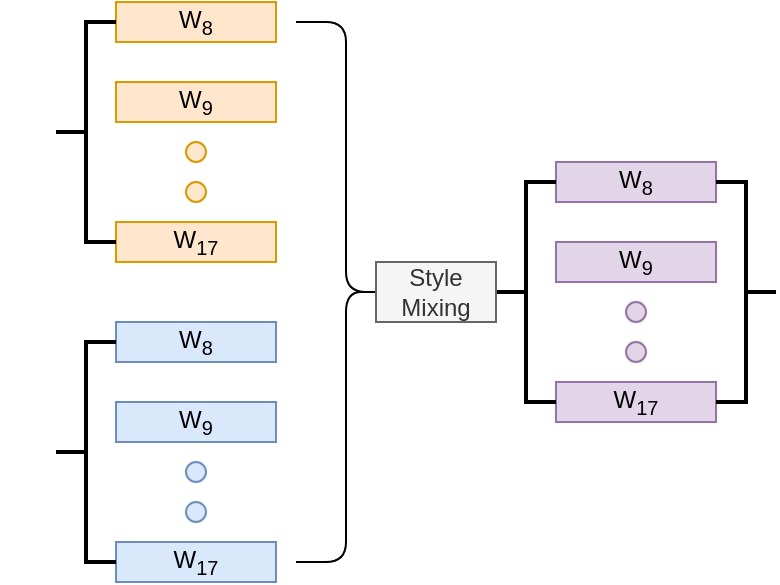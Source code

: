 <mxfile version="21.6.8" type="github">
  <diagram name="第 1 页" id="9AD9HcdSuCNx6mZRMAKC">
    <mxGraphModel dx="1434" dy="758" grid="1" gridSize="10" guides="1" tooltips="1" connect="1" arrows="1" fold="1" page="1" pageScale="1" pageWidth="827" pageHeight="1169" math="0" shadow="0">
      <root>
        <mxCell id="0" />
        <mxCell id="1" parent="0" />
        <mxCell id="mma1RW7rFgHLDuzs1-11-24" value="W&lt;sub&gt;8&lt;/sub&gt;" style="rounded=0;whiteSpace=wrap;html=1;fillColor=#ffe6cc;strokeColor=#d79b00;" parent="1" vertex="1">
          <mxGeometry x="180" y="100" width="80" height="20" as="geometry" />
        </mxCell>
        <mxCell id="mma1RW7rFgHLDuzs1-11-25" value="W&lt;sub&gt;9&lt;/sub&gt;" style="rounded=0;whiteSpace=wrap;html=1;fillColor=#ffe6cc;strokeColor=#d79b00;" parent="1" vertex="1">
          <mxGeometry x="180" y="140" width="80" height="20" as="geometry" />
        </mxCell>
        <mxCell id="mma1RW7rFgHLDuzs1-11-26" value="W&lt;sub&gt;17&lt;/sub&gt;" style="rounded=0;whiteSpace=wrap;html=1;fillColor=#ffe6cc;strokeColor=#d79b00;" parent="1" vertex="1">
          <mxGeometry x="180" y="210" width="80" height="20" as="geometry" />
        </mxCell>
        <mxCell id="mma1RW7rFgHLDuzs1-11-27" value="" style="ellipse;whiteSpace=wrap;html=1;aspect=fixed;fillColor=#ffe6cc;strokeColor=#d79b00;" parent="1" vertex="1">
          <mxGeometry x="215" y="170" width="10" height="10" as="geometry" />
        </mxCell>
        <mxCell id="mma1RW7rFgHLDuzs1-11-28" value="" style="ellipse;whiteSpace=wrap;html=1;aspect=fixed;fillColor=#ffe6cc;strokeColor=#d79b00;" parent="1" vertex="1">
          <mxGeometry x="215" y="190" width="10" height="10" as="geometry" />
        </mxCell>
        <mxCell id="mma1RW7rFgHLDuzs1-11-29" value="" style="strokeWidth=2;html=1;shape=mxgraph.flowchart.annotation_2;align=left;labelPosition=right;pointerEvents=1;" parent="1" vertex="1">
          <mxGeometry x="150" y="110" width="30" height="110" as="geometry" />
        </mxCell>
        <mxCell id="mma1RW7rFgHLDuzs1-11-30" value="W&lt;sub&gt;8&lt;/sub&gt;" style="rounded=0;whiteSpace=wrap;html=1;fillColor=#dae8fc;strokeColor=#6c8ebf;" parent="1" vertex="1">
          <mxGeometry x="180" y="260" width="80" height="20" as="geometry" />
        </mxCell>
        <mxCell id="mma1RW7rFgHLDuzs1-11-31" value="W&lt;sub&gt;9&lt;/sub&gt;" style="rounded=0;whiteSpace=wrap;html=1;fillColor=#dae8fc;strokeColor=#6c8ebf;" parent="1" vertex="1">
          <mxGeometry x="180" y="300" width="80" height="20" as="geometry" />
        </mxCell>
        <mxCell id="mma1RW7rFgHLDuzs1-11-32" value="W&lt;sub&gt;17&lt;/sub&gt;" style="rounded=0;whiteSpace=wrap;html=1;fillColor=#dae8fc;strokeColor=#6c8ebf;" parent="1" vertex="1">
          <mxGeometry x="180" y="370" width="80" height="20" as="geometry" />
        </mxCell>
        <mxCell id="mma1RW7rFgHLDuzs1-11-33" value="" style="ellipse;whiteSpace=wrap;html=1;aspect=fixed;fillColor=#dae8fc;strokeColor=#6c8ebf;" parent="1" vertex="1">
          <mxGeometry x="215" y="330" width="10" height="10" as="geometry" />
        </mxCell>
        <mxCell id="mma1RW7rFgHLDuzs1-11-34" value="" style="ellipse;whiteSpace=wrap;html=1;aspect=fixed;fillColor=#dae8fc;strokeColor=#6c8ebf;" parent="1" vertex="1">
          <mxGeometry x="215" y="350" width="10" height="10" as="geometry" />
        </mxCell>
        <mxCell id="mma1RW7rFgHLDuzs1-11-35" value="" style="strokeWidth=2;html=1;shape=mxgraph.flowchart.annotation_2;align=left;labelPosition=right;pointerEvents=1;" parent="1" vertex="1">
          <mxGeometry x="150" y="270" width="30" height="110" as="geometry" />
        </mxCell>
        <mxCell id="mma1RW7rFgHLDuzs1-11-49" style="edgeStyle=orthogonalEdgeStyle;rounded=0;orthogonalLoop=1;jettySize=auto;html=1;exitX=0.5;exitY=1;exitDx=0;exitDy=0;" parent="1" edge="1">
          <mxGeometry relative="1" as="geometry">
            <mxPoint x="130" y="180" as="sourcePoint" />
            <mxPoint x="130" y="180" as="targetPoint" />
          </mxGeometry>
        </mxCell>
        <mxCell id="M93V_a-AL0Rnu3FIWYks-1" value="" style="shape=curlyBracket;whiteSpace=wrap;html=1;rounded=1;flipH=1;labelPosition=right;verticalLabelPosition=middle;align=left;verticalAlign=middle;size=0.5;" parent="1" vertex="1">
          <mxGeometry x="270" y="110" width="50" height="270" as="geometry" />
        </mxCell>
        <mxCell id="M93V_a-AL0Rnu3FIWYks-2" value="W&lt;sub&gt;8&lt;/sub&gt;" style="rounded=0;whiteSpace=wrap;html=1;fillColor=#e1d5e7;strokeColor=#9673a6;" parent="1" vertex="1">
          <mxGeometry x="400" y="180" width="80" height="20" as="geometry" />
        </mxCell>
        <mxCell id="M93V_a-AL0Rnu3FIWYks-3" value="W&lt;sub&gt;9&lt;/sub&gt;" style="rounded=0;whiteSpace=wrap;html=1;fillColor=#e1d5e7;strokeColor=#9673a6;" parent="1" vertex="1">
          <mxGeometry x="400" y="220" width="80" height="20" as="geometry" />
        </mxCell>
        <mxCell id="M93V_a-AL0Rnu3FIWYks-4" value="W&lt;sub&gt;17&lt;/sub&gt;" style="rounded=0;whiteSpace=wrap;html=1;fillColor=#e1d5e7;strokeColor=#9673a6;" parent="1" vertex="1">
          <mxGeometry x="400" y="290" width="80" height="20" as="geometry" />
        </mxCell>
        <mxCell id="M93V_a-AL0Rnu3FIWYks-5" value="" style="ellipse;whiteSpace=wrap;html=1;aspect=fixed;fillColor=#e1d5e7;strokeColor=#9673a6;" parent="1" vertex="1">
          <mxGeometry x="435" y="250" width="10" height="10" as="geometry" />
        </mxCell>
        <mxCell id="M93V_a-AL0Rnu3FIWYks-6" value="" style="ellipse;whiteSpace=wrap;html=1;aspect=fixed;fillColor=#e1d5e7;strokeColor=#9673a6;" parent="1" vertex="1">
          <mxGeometry x="435" y="270" width="10" height="10" as="geometry" />
        </mxCell>
        <mxCell id="M93V_a-AL0Rnu3FIWYks-7" value="" style="strokeWidth=2;html=1;shape=mxgraph.flowchart.annotation_2;align=left;labelPosition=right;pointerEvents=1;" parent="1" vertex="1">
          <mxGeometry x="370" y="190" width="30" height="110" as="geometry" />
        </mxCell>
        <mxCell id="M93V_a-AL0Rnu3FIWYks-9" value="Style Mixing" style="rounded=0;whiteSpace=wrap;html=1;fillColor=#f5f5f5;fontColor=#333333;strokeColor=#666666;" parent="1" vertex="1">
          <mxGeometry x="310" y="230" width="60" height="30" as="geometry" />
        </mxCell>
        <mxCell id="eFjewkP3ddhwLUkaQAc--1" value="" style="strokeWidth=2;html=1;shape=mxgraph.flowchart.annotation_2;align=left;labelPosition=right;pointerEvents=1;rotation=-180;" vertex="1" parent="1">
          <mxGeometry x="480" y="190" width="30" height="110" as="geometry" />
        </mxCell>
      </root>
    </mxGraphModel>
  </diagram>
</mxfile>
